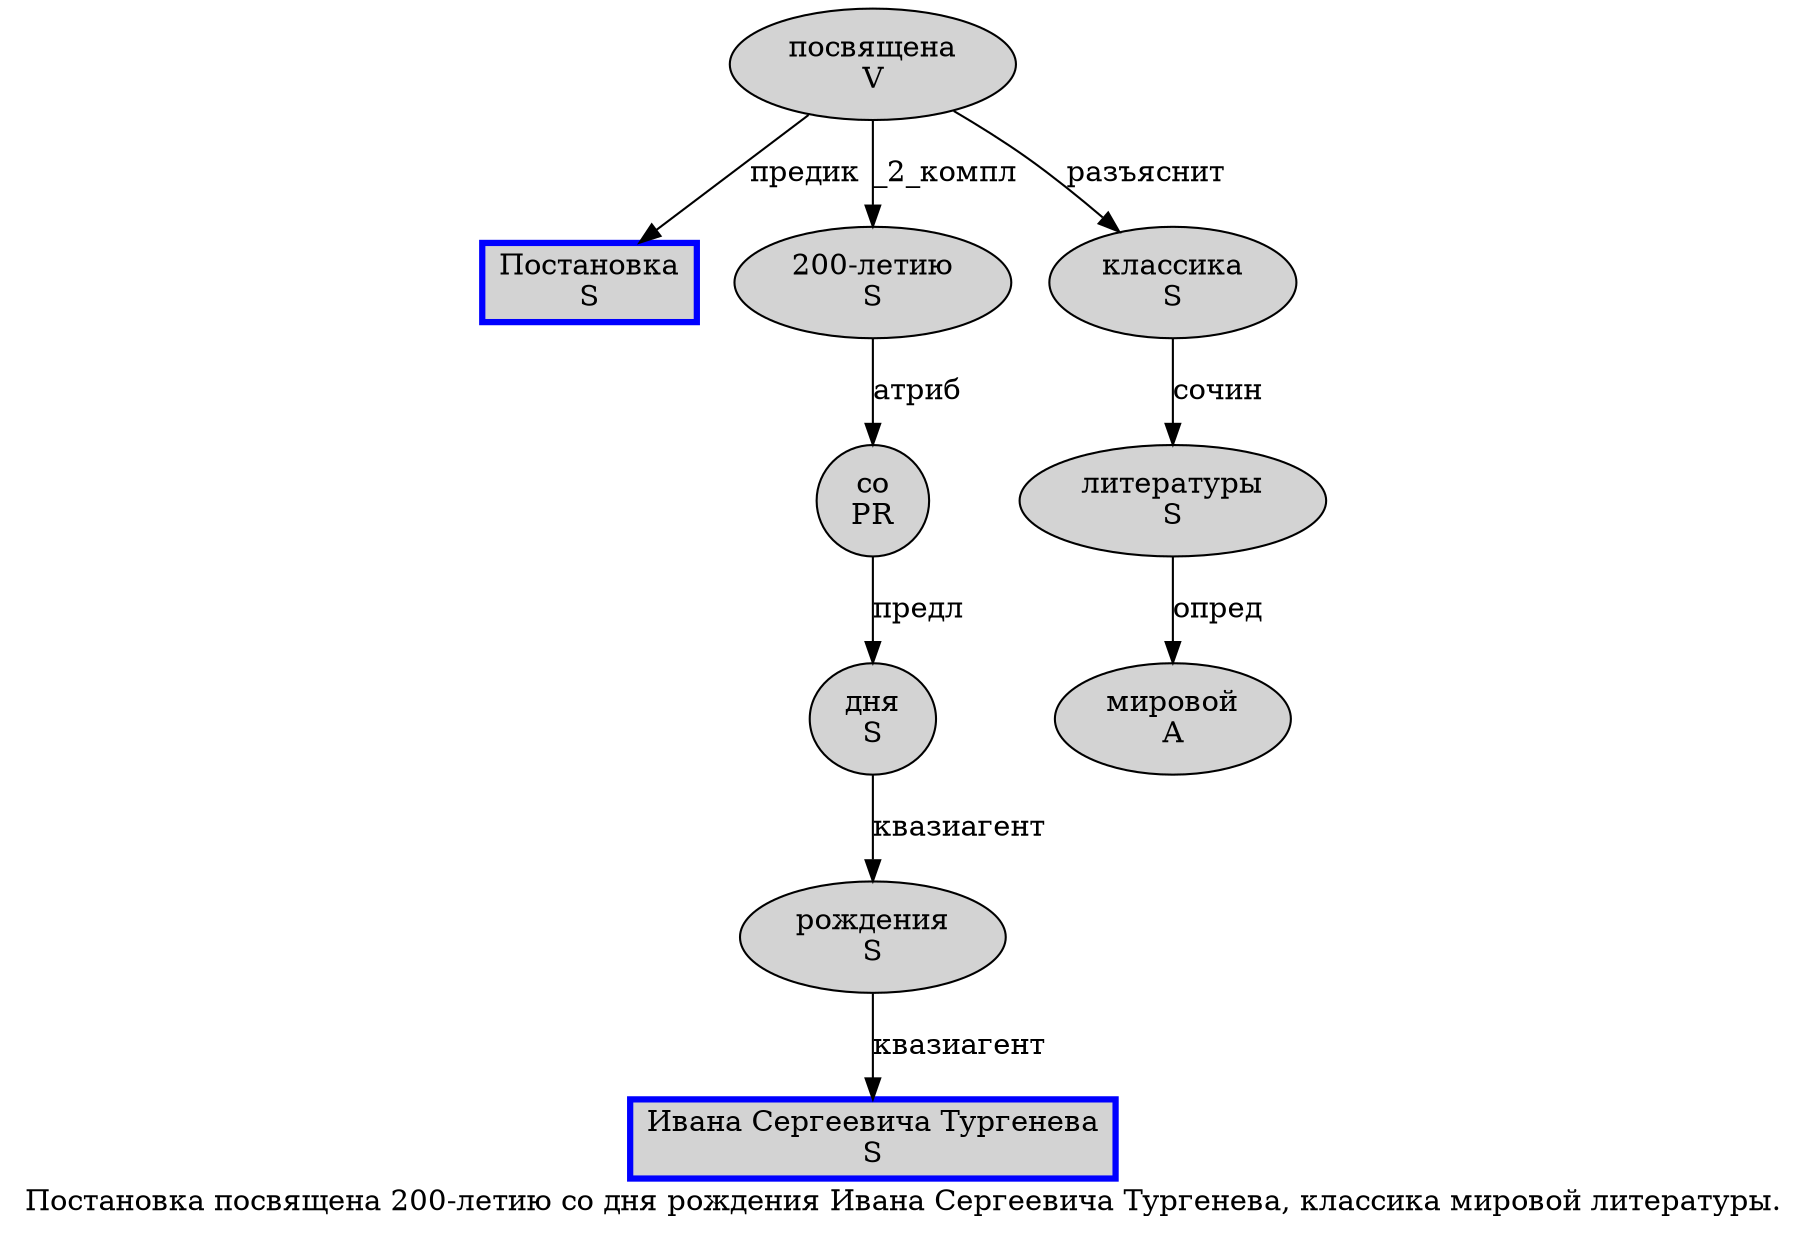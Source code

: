 digraph SENTENCE_659 {
	graph [label="Постановка посвящена 200-летию со дня рождения Ивана Сергеевича Тургенева, классика мировой литературы."]
	node [style=filled]
		0 [label="Постановка
S" color=blue fillcolor=lightgray penwidth=3 shape=box]
		1 [label="посвящена
V" color="" fillcolor=lightgray penwidth=1 shape=ellipse]
		2 [label="200-летию
S" color="" fillcolor=lightgray penwidth=1 shape=ellipse]
		3 [label="со
PR" color="" fillcolor=lightgray penwidth=1 shape=ellipse]
		4 [label="дня
S" color="" fillcolor=lightgray penwidth=1 shape=ellipse]
		5 [label="рождения
S" color="" fillcolor=lightgray penwidth=1 shape=ellipse]
		6 [label="Ивана Сергеевича Тургенева
S" color=blue fillcolor=lightgray penwidth=3 shape=box]
		8 [label="классика
S" color="" fillcolor=lightgray penwidth=1 shape=ellipse]
		9 [label="мировой
A" color="" fillcolor=lightgray penwidth=1 shape=ellipse]
		10 [label="литературы
S" color="" fillcolor=lightgray penwidth=1 shape=ellipse]
			1 -> 0 [label="предик"]
			1 -> 2 [label="_2_компл"]
			1 -> 8 [label="разъяснит"]
			2 -> 3 [label="атриб"]
			4 -> 5 [label="квазиагент"]
			3 -> 4 [label="предл"]
			10 -> 9 [label="опред"]
			5 -> 6 [label="квазиагент"]
			8 -> 10 [label="сочин"]
}